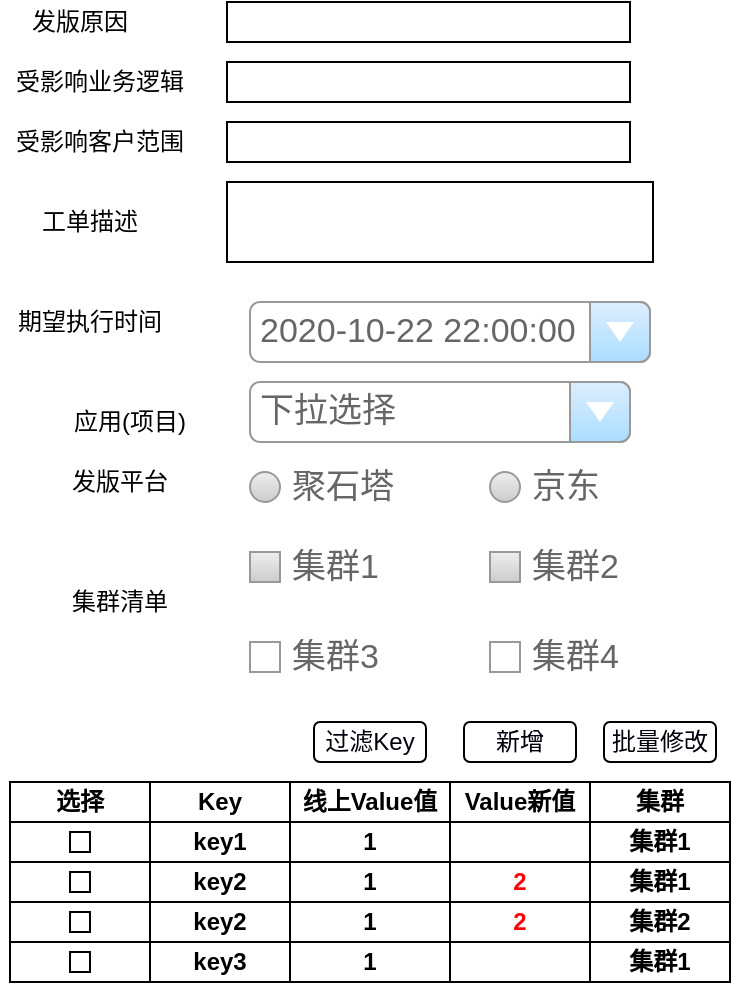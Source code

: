 <mxfile version="13.8.1" type="github">
  <diagram id="HkuzjCNXfdghulc0zHtY" name="第 1 页">
    <mxGraphModel dx="1422" dy="1196" grid="0" gridSize="10" guides="1" tooltips="1" connect="1" arrows="1" fold="1" page="0" pageScale="1" pageWidth="827" pageHeight="1169" math="0" shadow="0">
      <root>
        <mxCell id="0" />
        <mxCell id="1" parent="0" />
        <mxCell id="XfXEvl1QIxhK9ypkfOGY-1" value="集群清单" style="text;html=1;strokeColor=none;fillColor=none;align=center;verticalAlign=middle;whiteSpace=wrap;rounded=0;" vertex="1" parent="1">
          <mxGeometry x="140" y="280" width="50" height="20" as="geometry" />
        </mxCell>
        <mxCell id="XfXEvl1QIxhK9ypkfOGY-2" value="集群1" style="strokeWidth=1;shadow=0;dashed=0;align=center;html=1;shape=mxgraph.mockup.forms.rrect;rSize=0;fillColor=#eeeeee;strokeColor=#999999;gradientColor=#cccccc;align=left;spacingLeft=4;fontSize=17;fontColor=#666666;labelPosition=right;" vertex="1" parent="1">
          <mxGeometry x="230" y="265" width="15" height="15" as="geometry" />
        </mxCell>
        <mxCell id="XfXEvl1QIxhK9ypkfOGY-3" value="集群3" style="strokeWidth=1;shadow=0;dashed=0;align=center;html=1;shape=mxgraph.mockup.forms.rrect;rSize=0;strokeColor=#999999;gradientColor=#cccccc;align=left;spacingLeft=4;fontSize=17;fontColor=#666666;labelPosition=right;fillColor=none;" vertex="1" parent="1">
          <mxGeometry x="230" y="310" width="15" height="15" as="geometry" />
        </mxCell>
        <mxCell id="XfXEvl1QIxhK9ypkfOGY-5" value="集群4" style="strokeWidth=1;shadow=0;dashed=0;align=center;html=1;shape=mxgraph.mockup.forms.rrect;rSize=0;strokeColor=#999999;gradientColor=#cccccc;align=left;spacingLeft=4;fontSize=17;fontColor=#666666;labelPosition=right;fillColor=none;" vertex="1" parent="1">
          <mxGeometry x="350" y="310" width="15" height="15" as="geometry" />
        </mxCell>
        <mxCell id="XfXEvl1QIxhK9ypkfOGY-6" value="发版平台" style="text;html=1;strokeColor=none;fillColor=none;align=center;verticalAlign=middle;whiteSpace=wrap;rounded=0;" vertex="1" parent="1">
          <mxGeometry x="140" y="220" width="50" height="20" as="geometry" />
        </mxCell>
        <mxCell id="XfXEvl1QIxhK9ypkfOGY-7" value="聚石塔&lt;span style=&quot;color: rgba(0 , 0 , 0 , 0) ; font-family: monospace ; font-size: 0px&quot;&gt;%3CmxGraphModel%3E%3Croot%3E%3CmxCell%20id%3D%220%22%2F%3E%3CmxCell%20id%3D%221%22%20parent%3D%220%22%2F%3E%3CmxCell%20id%3D%222%22%20value%3D%22%E9%9B%86%E7%BE%A4%E6%B8%85%E5%8D%95%22%20style%3D%22text%3Bhtml%3D1%3BstrokeColor%3Dnone%3BfillColor%3Dnone%3Balign%3Dcenter%3BverticalAlign%3Dmiddle%3BwhiteSpace%3Dwrap%3Brounded%3D0%3B%22%20vertex%3D%221%22%20parent%3D%221%22%3E%3CmxGeometry%20x%3D%22120%22%20y%3D%22170%22%20width%3D%2250%22%20height%3D%2220%22%20as%3D%22geometry%22%2F%3E%3C%2FmxCell%3E%3C%2Froot%3E%3C%2FmxGraphModel%3E&lt;/span&gt;" style="shape=ellipse;fillColor=#eeeeee;strokeColor=#999999;gradientColor=#cccccc;html=1;align=left;spacingLeft=4;fontSize=17;fontColor=#666666;labelPosition=right;shadow=0;" vertex="1" parent="1">
          <mxGeometry x="230" y="225" width="15" height="15" as="geometry" />
        </mxCell>
        <mxCell id="XfXEvl1QIxhK9ypkfOGY-9" value="京东" style="shape=ellipse;fillColor=#eeeeee;strokeColor=#999999;gradientColor=#cccccc;html=1;align=left;spacingLeft=4;fontSize=17;fontColor=#666666;labelPosition=right;shadow=0;" vertex="1" parent="1">
          <mxGeometry x="350" y="225" width="15" height="15" as="geometry" />
        </mxCell>
        <mxCell id="XfXEvl1QIxhK9ypkfOGY-20" value="应用(项目)" style="text;html=1;strokeColor=none;fillColor=none;align=center;verticalAlign=middle;whiteSpace=wrap;rounded=0;" vertex="1" parent="1">
          <mxGeometry x="140" y="190" width="60" height="20" as="geometry" />
        </mxCell>
        <mxCell id="XfXEvl1QIxhK9ypkfOGY-21" value="下拉选择" style="strokeWidth=1;shadow=0;dashed=0;align=center;html=1;shape=mxgraph.mockup.forms.comboBox;strokeColor=#999999;fillColor=#ddeeff;align=left;fillColor2=#aaddff;mainText=;fontColor=#666666;fontSize=17;spacingLeft=3;" vertex="1" parent="1">
          <mxGeometry x="230" y="180" width="190" height="30" as="geometry" />
        </mxCell>
        <mxCell id="XfXEvl1QIxhK9ypkfOGY-22" value="Key" style="text;html=1;fillColor=none;align=center;verticalAlign=middle;whiteSpace=wrap;rounded=0;strokeColor=#000000;fontStyle=1" vertex="1" parent="1">
          <mxGeometry x="180" y="380" width="70" height="20" as="geometry" />
        </mxCell>
        <mxCell id="XfXEvl1QIxhK9ypkfOGY-23" style="edgeStyle=orthogonalEdgeStyle;rounded=0;orthogonalLoop=1;jettySize=auto;html=1;exitX=0.5;exitY=1;exitDx=0;exitDy=0;" edge="1" parent="1" source="XfXEvl1QIxhK9ypkfOGY-22" target="XfXEvl1QIxhK9ypkfOGY-22">
          <mxGeometry relative="1" as="geometry" />
        </mxCell>
        <mxCell id="XfXEvl1QIxhK9ypkfOGY-24" value="线上Value值" style="text;html=1;fillColor=none;align=center;verticalAlign=middle;whiteSpace=wrap;rounded=0;strokeColor=#000000;fontStyle=1" vertex="1" parent="1">
          <mxGeometry x="250" y="380" width="80" height="20" as="geometry" />
        </mxCell>
        <mxCell id="XfXEvl1QIxhK9ypkfOGY-25" value="Value新值" style="text;html=1;fillColor=none;align=center;verticalAlign=middle;whiteSpace=wrap;rounded=0;strokeColor=#000000;fontStyle=1" vertex="1" parent="1">
          <mxGeometry x="330" y="380" width="70" height="20" as="geometry" />
        </mxCell>
        <mxCell id="XfXEvl1QIxhK9ypkfOGY-26" value="集群" style="text;html=1;fillColor=none;align=center;verticalAlign=middle;whiteSpace=wrap;rounded=0;strokeColor=#000000;fontStyle=1" vertex="1" parent="1">
          <mxGeometry x="400" y="380" width="70" height="20" as="geometry" />
        </mxCell>
        <mxCell id="XfXEvl1QIxhK9ypkfOGY-27" value="key1" style="text;html=1;fillColor=none;align=center;verticalAlign=middle;whiteSpace=wrap;rounded=0;strokeColor=#000000;fontStyle=1" vertex="1" parent="1">
          <mxGeometry x="180" y="400" width="70" height="20" as="geometry" />
        </mxCell>
        <mxCell id="XfXEvl1QIxhK9ypkfOGY-28" value="1" style="text;html=1;fillColor=none;align=center;verticalAlign=middle;whiteSpace=wrap;rounded=0;strokeColor=#000000;fontStyle=1" vertex="1" parent="1">
          <mxGeometry x="250" y="400" width="80" height="20" as="geometry" />
        </mxCell>
        <mxCell id="XfXEvl1QIxhK9ypkfOGY-29" value="" style="text;html=1;fillColor=none;align=center;verticalAlign=middle;whiteSpace=wrap;rounded=0;strokeColor=#000000;fontStyle=1;fontColor=#FF0000;" vertex="1" parent="1">
          <mxGeometry x="330" y="400" width="70" height="20" as="geometry" />
        </mxCell>
        <mxCell id="XfXEvl1QIxhK9ypkfOGY-30" value="集群1" style="text;html=1;fillColor=none;align=center;verticalAlign=middle;whiteSpace=wrap;rounded=0;strokeColor=#000000;fontStyle=1" vertex="1" parent="1">
          <mxGeometry x="400" y="400" width="70" height="20" as="geometry" />
        </mxCell>
        <mxCell id="XfXEvl1QIxhK9ypkfOGY-31" style="edgeStyle=orthogonalEdgeStyle;rounded=0;orthogonalLoop=1;jettySize=auto;html=1;exitX=0.5;exitY=1;exitDx=0;exitDy=0;" edge="1" parent="1">
          <mxGeometry relative="1" as="geometry">
            <mxPoint x="215" y="420" as="sourcePoint" />
            <mxPoint x="215" y="420" as="targetPoint" />
          </mxGeometry>
        </mxCell>
        <mxCell id="XfXEvl1QIxhK9ypkfOGY-32" value="key2" style="text;html=1;fillColor=none;align=center;verticalAlign=middle;whiteSpace=wrap;rounded=0;strokeColor=#000000;fontStyle=1" vertex="1" parent="1">
          <mxGeometry x="180" y="420" width="70" height="20" as="geometry" />
        </mxCell>
        <mxCell id="XfXEvl1QIxhK9ypkfOGY-33" value="1" style="text;html=1;fillColor=none;align=center;verticalAlign=middle;whiteSpace=wrap;rounded=0;strokeColor=#000000;fontStyle=1" vertex="1" parent="1">
          <mxGeometry x="250" y="420" width="80" height="20" as="geometry" />
        </mxCell>
        <mxCell id="XfXEvl1QIxhK9ypkfOGY-34" value="&lt;font color=&quot;#ff0000&quot;&gt;2&lt;/font&gt;" style="text;html=1;fillColor=none;align=center;verticalAlign=middle;whiteSpace=wrap;rounded=0;strokeColor=#000000;fontStyle=1" vertex="1" parent="1">
          <mxGeometry x="330" y="420" width="70" height="20" as="geometry" />
        </mxCell>
        <mxCell id="XfXEvl1QIxhK9ypkfOGY-35" value="集群1" style="text;html=1;fillColor=none;align=center;verticalAlign=middle;whiteSpace=wrap;rounded=0;strokeColor=#000000;fontStyle=1" vertex="1" parent="1">
          <mxGeometry x="400" y="420" width="70" height="20" as="geometry" />
        </mxCell>
        <mxCell id="XfXEvl1QIxhK9ypkfOGY-36" style="edgeStyle=orthogonalEdgeStyle;rounded=0;orthogonalLoop=1;jettySize=auto;html=1;exitX=0.5;exitY=1;exitDx=0;exitDy=0;" edge="1" parent="1" source="XfXEvl1QIxhK9ypkfOGY-29" target="XfXEvl1QIxhK9ypkfOGY-29">
          <mxGeometry relative="1" as="geometry" />
        </mxCell>
        <mxCell id="XfXEvl1QIxhK9ypkfOGY-37" style="edgeStyle=orthogonalEdgeStyle;rounded=0;orthogonalLoop=1;jettySize=auto;html=1;exitX=0.5;exitY=1;exitDx=0;exitDy=0;" edge="1" parent="1">
          <mxGeometry relative="1" as="geometry">
            <mxPoint x="215" y="440" as="sourcePoint" />
            <mxPoint x="215" y="440" as="targetPoint" />
          </mxGeometry>
        </mxCell>
        <mxCell id="XfXEvl1QIxhK9ypkfOGY-38" value="key2" style="text;html=1;fillColor=none;align=center;verticalAlign=middle;whiteSpace=wrap;rounded=0;strokeColor=#000000;fontStyle=1" vertex="1" parent="1">
          <mxGeometry x="180" y="440" width="70" height="20" as="geometry" />
        </mxCell>
        <mxCell id="XfXEvl1QIxhK9ypkfOGY-39" value="1" style="text;html=1;fillColor=none;align=center;verticalAlign=middle;whiteSpace=wrap;rounded=0;strokeColor=#000000;fontStyle=1" vertex="1" parent="1">
          <mxGeometry x="250" y="440" width="80" height="20" as="geometry" />
        </mxCell>
        <mxCell id="XfXEvl1QIxhK9ypkfOGY-40" value="&lt;font color=&quot;#ff0000&quot;&gt;2&lt;/font&gt;" style="text;html=1;fillColor=none;align=center;verticalAlign=middle;whiteSpace=wrap;rounded=0;strokeColor=#000000;fontStyle=1" vertex="1" parent="1">
          <mxGeometry x="330" y="440" width="70" height="20" as="geometry" />
        </mxCell>
        <mxCell id="XfXEvl1QIxhK9ypkfOGY-41" value="集群2" style="text;html=1;fillColor=none;align=center;verticalAlign=middle;whiteSpace=wrap;rounded=0;strokeColor=#000000;fontStyle=1" vertex="1" parent="1">
          <mxGeometry x="400" y="440" width="70" height="20" as="geometry" />
        </mxCell>
        <mxCell id="XfXEvl1QIxhK9ypkfOGY-42" style="edgeStyle=orthogonalEdgeStyle;rounded=0;orthogonalLoop=1;jettySize=auto;html=1;exitX=0.5;exitY=1;exitDx=0;exitDy=0;" edge="1" parent="1">
          <mxGeometry relative="1" as="geometry">
            <mxPoint x="365" y="440" as="sourcePoint" />
            <mxPoint x="365" y="440" as="targetPoint" />
          </mxGeometry>
        </mxCell>
        <mxCell id="XfXEvl1QIxhK9ypkfOGY-43" style="edgeStyle=orthogonalEdgeStyle;rounded=0;orthogonalLoop=1;jettySize=auto;html=1;exitX=0.5;exitY=1;exitDx=0;exitDy=0;" edge="1" parent="1">
          <mxGeometry relative="1" as="geometry">
            <mxPoint x="215" y="460" as="sourcePoint" />
            <mxPoint x="215" y="460" as="targetPoint" />
          </mxGeometry>
        </mxCell>
        <mxCell id="XfXEvl1QIxhK9ypkfOGY-44" value="key3" style="text;html=1;fillColor=none;align=center;verticalAlign=middle;whiteSpace=wrap;rounded=0;strokeColor=#000000;fontStyle=1" vertex="1" parent="1">
          <mxGeometry x="180" y="460" width="70" height="20" as="geometry" />
        </mxCell>
        <mxCell id="XfXEvl1QIxhK9ypkfOGY-45" value="1" style="text;html=1;fillColor=none;align=center;verticalAlign=middle;whiteSpace=wrap;rounded=0;strokeColor=#000000;fontStyle=1" vertex="1" parent="1">
          <mxGeometry x="250" y="460" width="80" height="20" as="geometry" />
        </mxCell>
        <mxCell id="XfXEvl1QIxhK9ypkfOGY-46" value="" style="text;html=1;fillColor=none;align=center;verticalAlign=middle;whiteSpace=wrap;rounded=0;strokeColor=#000000;fontStyle=1" vertex="1" parent="1">
          <mxGeometry x="330" y="460" width="70" height="20" as="geometry" />
        </mxCell>
        <mxCell id="XfXEvl1QIxhK9ypkfOGY-47" value="集群1" style="text;html=1;fillColor=none;align=center;verticalAlign=middle;whiteSpace=wrap;rounded=0;strokeColor=#000000;fontStyle=1" vertex="1" parent="1">
          <mxGeometry x="400" y="460" width="70" height="20" as="geometry" />
        </mxCell>
        <mxCell id="XfXEvl1QIxhK9ypkfOGY-48" style="edgeStyle=orthogonalEdgeStyle;rounded=0;orthogonalLoop=1;jettySize=auto;html=1;exitX=0.5;exitY=1;exitDx=0;exitDy=0;" edge="1" parent="1">
          <mxGeometry relative="1" as="geometry">
            <mxPoint x="365" y="460" as="sourcePoint" />
            <mxPoint x="365" y="460" as="targetPoint" />
          </mxGeometry>
        </mxCell>
        <mxCell id="XfXEvl1QIxhK9ypkfOGY-51" value="选择" style="text;html=1;fillColor=none;align=center;verticalAlign=middle;whiteSpace=wrap;rounded=0;strokeColor=#000000;fontStyle=1" vertex="1" parent="1">
          <mxGeometry x="110" y="380" width="70" height="20" as="geometry" />
        </mxCell>
        <mxCell id="XfXEvl1QIxhK9ypkfOGY-52" value="" style="text;html=1;fillColor=none;align=center;verticalAlign=middle;whiteSpace=wrap;rounded=0;strokeColor=#000000;fontStyle=1" vertex="1" parent="1">
          <mxGeometry x="110" y="400" width="70" height="20" as="geometry" />
        </mxCell>
        <mxCell id="XfXEvl1QIxhK9ypkfOGY-53" value="" style="text;html=1;fillColor=none;align=center;verticalAlign=middle;whiteSpace=wrap;rounded=0;strokeColor=#000000;fontStyle=1" vertex="1" parent="1">
          <mxGeometry x="110" y="420" width="70" height="20" as="geometry" />
        </mxCell>
        <mxCell id="XfXEvl1QIxhK9ypkfOGY-54" value="" style="text;html=1;fillColor=none;align=center;verticalAlign=middle;whiteSpace=wrap;rounded=0;strokeColor=#000000;fontStyle=1" vertex="1" parent="1">
          <mxGeometry x="110" y="440" width="70" height="20" as="geometry" />
        </mxCell>
        <mxCell id="XfXEvl1QIxhK9ypkfOGY-55" value="" style="text;html=1;fillColor=none;align=center;verticalAlign=middle;whiteSpace=wrap;rounded=0;strokeColor=#000000;fontStyle=1" vertex="1" parent="1">
          <mxGeometry x="110" y="460" width="70" height="20" as="geometry" />
        </mxCell>
        <mxCell id="XfXEvl1QIxhK9ypkfOGY-56" value="" style="rounded=0;whiteSpace=wrap;html=1;shadow=0;strokeColor=#000000;gradientColor=#BFBFBF;fontColor=#FF0000;fillColor=none;" vertex="1" parent="1">
          <mxGeometry x="140" y="405" width="10" height="10" as="geometry" />
        </mxCell>
        <mxCell id="XfXEvl1QIxhK9ypkfOGY-57" value="" style="rounded=0;whiteSpace=wrap;html=1;shadow=0;strokeColor=#000000;gradientColor=#BFBFBF;fontColor=#FF0000;fillColor=none;" vertex="1" parent="1">
          <mxGeometry x="140" y="425" width="10" height="10" as="geometry" />
        </mxCell>
        <mxCell id="XfXEvl1QIxhK9ypkfOGY-58" value="" style="rounded=0;whiteSpace=wrap;html=1;shadow=0;strokeColor=#000000;gradientColor=#BFBFBF;fontColor=#FF0000;fillColor=none;" vertex="1" parent="1">
          <mxGeometry x="140" y="445" width="10" height="10" as="geometry" />
        </mxCell>
        <mxCell id="XfXEvl1QIxhK9ypkfOGY-59" value="" style="rounded=0;whiteSpace=wrap;html=1;shadow=0;strokeColor=#000000;gradientColor=#BFBFBF;fontColor=#FF0000;fillColor=none;" vertex="1" parent="1">
          <mxGeometry x="140" y="465" width="10" height="10" as="geometry" />
        </mxCell>
        <mxCell id="XfXEvl1QIxhK9ypkfOGY-60" value="集群2" style="strokeWidth=1;shadow=0;dashed=0;align=center;html=1;shape=mxgraph.mockup.forms.rrect;rSize=0;fillColor=#eeeeee;strokeColor=#999999;gradientColor=#cccccc;align=left;spacingLeft=4;fontSize=17;fontColor=#666666;labelPosition=right;" vertex="1" parent="1">
          <mxGeometry x="350" y="265" width="15" height="15" as="geometry" />
        </mxCell>
        <mxCell id="XfXEvl1QIxhK9ypkfOGY-61" value="新增" style="rounded=1;whiteSpace=wrap;html=1;shadow=0;strokeColor=#000000;fillColor=none;gradientColor=#BFBFBF;fontColor=#00000D;" vertex="1" parent="1">
          <mxGeometry x="337" y="350" width="56" height="20" as="geometry" />
        </mxCell>
        <mxCell id="XfXEvl1QIxhK9ypkfOGY-62" value="批量修改" style="rounded=1;whiteSpace=wrap;html=1;shadow=0;strokeColor=#000000;fillColor=none;gradientColor=#BFBFBF;fontColor=#00000D;" vertex="1" parent="1">
          <mxGeometry x="407" y="350" width="56" height="20" as="geometry" />
        </mxCell>
        <mxCell id="XfXEvl1QIxhK9ypkfOGY-63" value="过滤Key" style="rounded=1;whiteSpace=wrap;html=1;shadow=0;strokeColor=#000000;fillColor=none;gradientColor=#BFBFBF;fontColor=#00000D;" vertex="1" parent="1">
          <mxGeometry x="262" y="350" width="56" height="20" as="geometry" />
        </mxCell>
        <mxCell id="XfXEvl1QIxhK9ypkfOGY-65" value="期望执行时间" style="text;html=1;strokeColor=none;fillColor=none;align=center;verticalAlign=middle;whiteSpace=wrap;rounded=0;" vertex="1" parent="1">
          <mxGeometry x="110" y="140" width="80" height="20" as="geometry" />
        </mxCell>
        <mxCell id="XfXEvl1QIxhK9ypkfOGY-66" value="2020-10-22 22:00:00" style="strokeWidth=1;shadow=0;dashed=0;align=center;html=1;shape=mxgraph.mockup.forms.comboBox;strokeColor=#999999;fillColor=#ddeeff;align=left;fillColor2=#aaddff;mainText=;fontColor=#666666;fontSize=17;spacingLeft=3;" vertex="1" parent="1">
          <mxGeometry x="230" y="140" width="200" height="30" as="geometry" />
        </mxCell>
        <mxCell id="XfXEvl1QIxhK9ypkfOGY-67" value="工单描述" style="text;html=1;strokeColor=none;fillColor=none;align=center;verticalAlign=middle;whiteSpace=wrap;rounded=0;" vertex="1" parent="1">
          <mxGeometry x="110" y="90" width="80" height="20" as="geometry" />
        </mxCell>
        <mxCell id="XfXEvl1QIxhK9ypkfOGY-68" value="" style="rounded=0;whiteSpace=wrap;html=1;shadow=0;strokeColor=#000000;fillColor=none;gradientColor=#BFBFBF;fontColor=#00000D;" vertex="1" parent="1">
          <mxGeometry x="218.5" y="80" width="213" height="40" as="geometry" />
        </mxCell>
        <mxCell id="XfXEvl1QIxhK9ypkfOGY-69" value="发版原因" style="text;html=1;strokeColor=none;fillColor=none;align=center;verticalAlign=middle;whiteSpace=wrap;rounded=0;" vertex="1" parent="1">
          <mxGeometry x="105" y="-10" width="80" height="20" as="geometry" />
        </mxCell>
        <mxCell id="XfXEvl1QIxhK9ypkfOGY-70" value="受影响业务逻辑" style="text;html=1;strokeColor=none;fillColor=none;align=center;verticalAlign=middle;whiteSpace=wrap;rounded=0;" vertex="1" parent="1">
          <mxGeometry x="110" y="20" width="90" height="20" as="geometry" />
        </mxCell>
        <mxCell id="XfXEvl1QIxhK9ypkfOGY-71" value="受影响客户范围" style="text;html=1;strokeColor=none;fillColor=none;align=center;verticalAlign=middle;whiteSpace=wrap;rounded=0;" vertex="1" parent="1">
          <mxGeometry x="110" y="50" width="90" height="20" as="geometry" />
        </mxCell>
        <mxCell id="XfXEvl1QIxhK9ypkfOGY-72" value="" style="rounded=0;whiteSpace=wrap;html=1;shadow=0;strokeColor=#000000;fillColor=none;gradientColor=#BFBFBF;fontColor=#00000D;" vertex="1" parent="1">
          <mxGeometry x="218.5" y="-10" width="201.5" height="20" as="geometry" />
        </mxCell>
        <mxCell id="XfXEvl1QIxhK9ypkfOGY-73" value="" style="rounded=0;whiteSpace=wrap;html=1;shadow=0;strokeColor=#000000;fillColor=none;gradientColor=#BFBFBF;fontColor=#00000D;" vertex="1" parent="1">
          <mxGeometry x="218.5" y="20" width="201.5" height="20" as="geometry" />
        </mxCell>
        <mxCell id="XfXEvl1QIxhK9ypkfOGY-74" value="" style="rounded=0;whiteSpace=wrap;html=1;shadow=0;strokeColor=#000000;fillColor=none;gradientColor=#BFBFBF;fontColor=#00000D;" vertex="1" parent="1">
          <mxGeometry x="218.5" y="50" width="201.5" height="20" as="geometry" />
        </mxCell>
      </root>
    </mxGraphModel>
  </diagram>
</mxfile>
